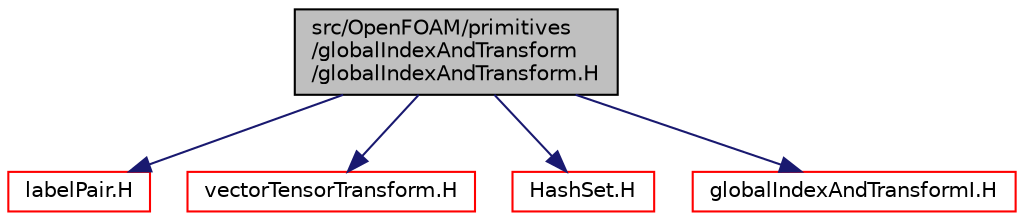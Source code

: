 digraph "src/OpenFOAM/primitives/globalIndexAndTransform/globalIndexAndTransform.H"
{
  bgcolor="transparent";
  edge [fontname="Helvetica",fontsize="10",labelfontname="Helvetica",labelfontsize="10"];
  node [fontname="Helvetica",fontsize="10",shape=record];
  Node1 [label="src/OpenFOAM/primitives\l/globalIndexAndTransform\l/globalIndexAndTransform.H",height=0.2,width=0.4,color="black", fillcolor="grey75", style="filled", fontcolor="black"];
  Node1 -> Node2 [color="midnightblue",fontsize="10",style="solid",fontname="Helvetica"];
  Node2 [label="labelPair.H",height=0.2,width=0.4,color="red",URL="$a09038.html"];
  Node1 -> Node3 [color="midnightblue",fontsize="10",style="solid",fontname="Helvetica"];
  Node3 [label="vectorTensorTransform.H",height=0.2,width=0.4,color="red",URL="$a08990.html"];
  Node1 -> Node4 [color="midnightblue",fontsize="10",style="solid",fontname="Helvetica"];
  Node4 [label="HashSet.H",height=0.2,width=0.4,color="red",URL="$a07700.html"];
  Node1 -> Node5 [color="midnightblue",fontsize="10",style="solid",fontname="Helvetica"];
  Node5 [label="globalIndexAndTransformI.H",height=0.2,width=0.4,color="red",URL="$a08988.html"];
}
